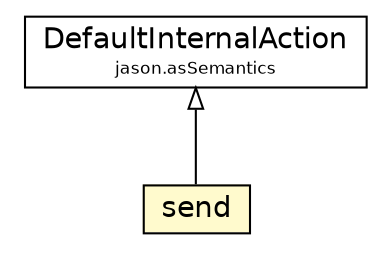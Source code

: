 #!/usr/local/bin/dot
#
# Class diagram 
# Generated by UMLGraph version 5.1 (http://www.umlgraph.org/)
#

digraph G {
	edge [fontname="Helvetica",fontsize=10,labelfontname="Helvetica",labelfontsize=10];
	node [fontname="Helvetica",fontsize=10,shape=plaintext];
	nodesep=0.25;
	ranksep=0.5;
	// jason.asSemantics.DefaultInternalAction
	c52106 [label=<<table title="jason.asSemantics.DefaultInternalAction" border="0" cellborder="1" cellspacing="0" cellpadding="2" port="p" href="../asSemantics/DefaultInternalAction.html">
		<tr><td><table border="0" cellspacing="0" cellpadding="1">
<tr><td align="center" balign="center"> DefaultInternalAction </td></tr>
<tr><td align="center" balign="center"><font point-size="8.0"> jason.asSemantics </font></td></tr>
		</table></td></tr>
		</table>>, fontname="Helvetica", fontcolor="black", fontsize=14.0];
	// jason.stdlib.send
	c52275 [label=<<table title="jason.stdlib.send" border="0" cellborder="1" cellspacing="0" cellpadding="2" port="p" bgcolor="lemonChiffon" href="./send.html">
		<tr><td><table border="0" cellspacing="0" cellpadding="1">
<tr><td align="center" balign="center"> send </td></tr>
		</table></td></tr>
		</table>>, fontname="Helvetica", fontcolor="black", fontsize=14.0];
	//jason.stdlib.send extends jason.asSemantics.DefaultInternalAction
	c52106:p -> c52275:p [dir=back,arrowtail=empty];
}

